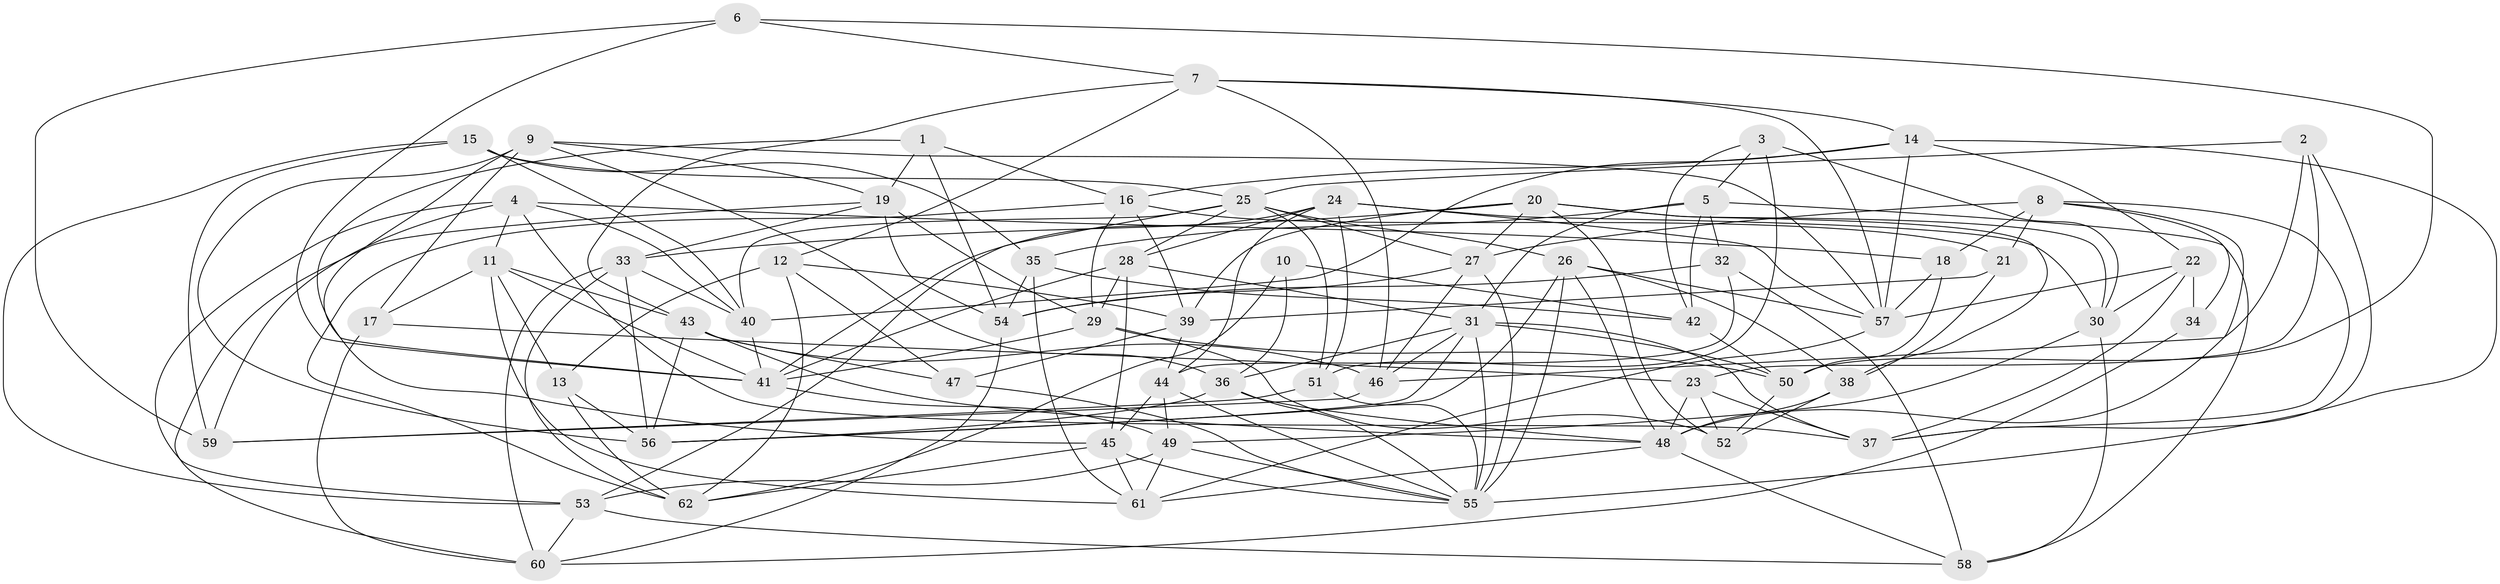 // original degree distribution, {4: 1.0}
// Generated by graph-tools (version 1.1) at 2025/02/03/09/25 03:02:58]
// undirected, 62 vertices, 175 edges
graph export_dot {
graph [start="1"]
  node [color=gray90,style=filled];
  1;
  2;
  3;
  4;
  5;
  6;
  7;
  8;
  9;
  10;
  11;
  12;
  13;
  14;
  15;
  16;
  17;
  18;
  19;
  20;
  21;
  22;
  23;
  24;
  25;
  26;
  27;
  28;
  29;
  30;
  31;
  32;
  33;
  34;
  35;
  36;
  37;
  38;
  39;
  40;
  41;
  42;
  43;
  44;
  45;
  46;
  47;
  48;
  49;
  50;
  51;
  52;
  53;
  54;
  55;
  56;
  57;
  58;
  59;
  60;
  61;
  62;
  1 -- 16 [weight=1.0];
  1 -- 19 [weight=1.0];
  1 -- 45 [weight=1.0];
  1 -- 54 [weight=1.0];
  2 -- 23 [weight=1.0];
  2 -- 25 [weight=1.0];
  2 -- 37 [weight=1.0];
  2 -- 46 [weight=1.0];
  3 -- 5 [weight=1.0];
  3 -- 30 [weight=1.0];
  3 -- 42 [weight=1.0];
  3 -- 51 [weight=1.0];
  4 -- 11 [weight=1.0];
  4 -- 18 [weight=1.0];
  4 -- 37 [weight=1.0];
  4 -- 40 [weight=1.0];
  4 -- 53 [weight=1.0];
  4 -- 59 [weight=1.0];
  5 -- 31 [weight=1.0];
  5 -- 32 [weight=1.0];
  5 -- 35 [weight=1.0];
  5 -- 42 [weight=1.0];
  5 -- 58 [weight=1.0];
  6 -- 7 [weight=1.0];
  6 -- 41 [weight=1.0];
  6 -- 50 [weight=1.0];
  6 -- 59 [weight=1.0];
  7 -- 12 [weight=1.0];
  7 -- 14 [weight=1.0];
  7 -- 43 [weight=1.0];
  7 -- 46 [weight=1.0];
  7 -- 57 [weight=1.0];
  8 -- 18 [weight=1.0];
  8 -- 21 [weight=1.0];
  8 -- 27 [weight=1.0];
  8 -- 34 [weight=1.0];
  8 -- 37 [weight=1.0];
  8 -- 48 [weight=1.0];
  9 -- 17 [weight=1.0];
  9 -- 19 [weight=1.0];
  9 -- 36 [weight=1.0];
  9 -- 41 [weight=1.0];
  9 -- 56 [weight=1.0];
  9 -- 57 [weight=1.0];
  10 -- 36 [weight=1.0];
  10 -- 42 [weight=2.0];
  10 -- 62 [weight=1.0];
  11 -- 13 [weight=1.0];
  11 -- 17 [weight=1.0];
  11 -- 41 [weight=1.0];
  11 -- 43 [weight=1.0];
  11 -- 61 [weight=1.0];
  12 -- 13 [weight=2.0];
  12 -- 39 [weight=1.0];
  12 -- 47 [weight=1.0];
  12 -- 62 [weight=1.0];
  13 -- 56 [weight=2.0];
  13 -- 62 [weight=1.0];
  14 -- 16 [weight=1.0];
  14 -- 22 [weight=1.0];
  14 -- 40 [weight=1.0];
  14 -- 55 [weight=1.0];
  14 -- 57 [weight=1.0];
  15 -- 25 [weight=1.0];
  15 -- 35 [weight=2.0];
  15 -- 40 [weight=1.0];
  15 -- 53 [weight=1.0];
  15 -- 59 [weight=1.0];
  16 -- 21 [weight=1.0];
  16 -- 29 [weight=1.0];
  16 -- 39 [weight=1.0];
  16 -- 62 [weight=1.0];
  17 -- 23 [weight=1.0];
  17 -- 60 [weight=1.0];
  18 -- 50 [weight=1.0];
  18 -- 57 [weight=1.0];
  19 -- 29 [weight=1.0];
  19 -- 33 [weight=1.0];
  19 -- 54 [weight=1.0];
  19 -- 60 [weight=1.0];
  20 -- 27 [weight=1.0];
  20 -- 30 [weight=1.0];
  20 -- 33 [weight=1.0];
  20 -- 38 [weight=1.0];
  20 -- 39 [weight=1.0];
  20 -- 52 [weight=1.0];
  21 -- 38 [weight=1.0];
  21 -- 39 [weight=1.0];
  22 -- 30 [weight=1.0];
  22 -- 34 [weight=2.0];
  22 -- 37 [weight=1.0];
  22 -- 57 [weight=1.0];
  23 -- 37 [weight=1.0];
  23 -- 48 [weight=1.0];
  23 -- 52 [weight=2.0];
  24 -- 28 [weight=1.0];
  24 -- 30 [weight=1.0];
  24 -- 41 [weight=1.0];
  24 -- 44 [weight=1.0];
  24 -- 51 [weight=1.0];
  24 -- 57 [weight=1.0];
  25 -- 26 [weight=1.0];
  25 -- 27 [weight=1.0];
  25 -- 28 [weight=1.0];
  25 -- 40 [weight=1.0];
  25 -- 51 [weight=1.0];
  25 -- 53 [weight=1.0];
  26 -- 38 [weight=1.0];
  26 -- 48 [weight=1.0];
  26 -- 55 [weight=1.0];
  26 -- 56 [weight=1.0];
  26 -- 57 [weight=1.0];
  27 -- 46 [weight=1.0];
  27 -- 54 [weight=1.0];
  27 -- 55 [weight=1.0];
  28 -- 29 [weight=1.0];
  28 -- 31 [weight=1.0];
  28 -- 41 [weight=1.0];
  28 -- 45 [weight=1.0];
  29 -- 41 [weight=1.0];
  29 -- 50 [weight=1.0];
  29 -- 52 [weight=1.0];
  30 -- 49 [weight=1.0];
  30 -- 58 [weight=1.0];
  31 -- 36 [weight=1.0];
  31 -- 37 [weight=1.0];
  31 -- 46 [weight=1.0];
  31 -- 50 [weight=1.0];
  31 -- 55 [weight=1.0];
  31 -- 56 [weight=1.0];
  32 -- 44 [weight=1.0];
  32 -- 54 [weight=1.0];
  32 -- 58 [weight=1.0];
  33 -- 40 [weight=1.0];
  33 -- 56 [weight=1.0];
  33 -- 60 [weight=1.0];
  33 -- 62 [weight=1.0];
  34 -- 60 [weight=1.0];
  35 -- 42 [weight=1.0];
  35 -- 54 [weight=1.0];
  35 -- 61 [weight=1.0];
  36 -- 48 [weight=1.0];
  36 -- 55 [weight=1.0];
  36 -- 56 [weight=1.0];
  38 -- 48 [weight=2.0];
  38 -- 52 [weight=1.0];
  39 -- 44 [weight=1.0];
  39 -- 47 [weight=1.0];
  40 -- 41 [weight=1.0];
  41 -- 49 [weight=1.0];
  42 -- 50 [weight=1.0];
  43 -- 46 [weight=1.0];
  43 -- 47 [weight=1.0];
  43 -- 48 [weight=1.0];
  43 -- 56 [weight=1.0];
  44 -- 45 [weight=1.0];
  44 -- 49 [weight=1.0];
  44 -- 55 [weight=1.0];
  45 -- 55 [weight=1.0];
  45 -- 61 [weight=1.0];
  45 -- 62 [weight=1.0];
  46 -- 59 [weight=1.0];
  47 -- 55 [weight=1.0];
  48 -- 58 [weight=2.0];
  48 -- 61 [weight=1.0];
  49 -- 53 [weight=1.0];
  49 -- 55 [weight=1.0];
  49 -- 61 [weight=1.0];
  50 -- 52 [weight=1.0];
  51 -- 55 [weight=1.0];
  51 -- 59 [weight=2.0];
  53 -- 58 [weight=1.0];
  53 -- 60 [weight=1.0];
  54 -- 60 [weight=1.0];
  57 -- 61 [weight=1.0];
}
